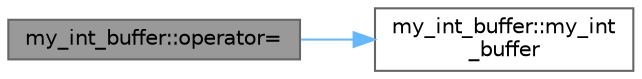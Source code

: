digraph "my_int_buffer::operator="
{
 // LATEX_PDF_SIZE
  bgcolor="transparent";
  edge [fontname=Helvetica,fontsize=10,labelfontname=Helvetica,labelfontsize=10];
  node [fontname=Helvetica,fontsize=10,shape=box,height=0.2,width=0.4];
  rankdir="LR";
  Node1 [id="Node000001",label="my_int_buffer::operator=",height=0.2,width=0.4,color="gray40", fillcolor="grey60", style="filled", fontcolor="black",tooltip=" "];
  Node1 -> Node2 [id="edge1_Node000001_Node000002",color="steelblue1",style="solid",tooltip=" "];
  Node2 [id="Node000002",label="my_int_buffer::my_int\l_buffer",height=0.2,width=0.4,color="grey40", fillcolor="white", style="filled",URL="$classmy__int__buffer.html#ae63c2c6484d32fa2d8c01ed95ab2fbbf",tooltip=" "];
}
